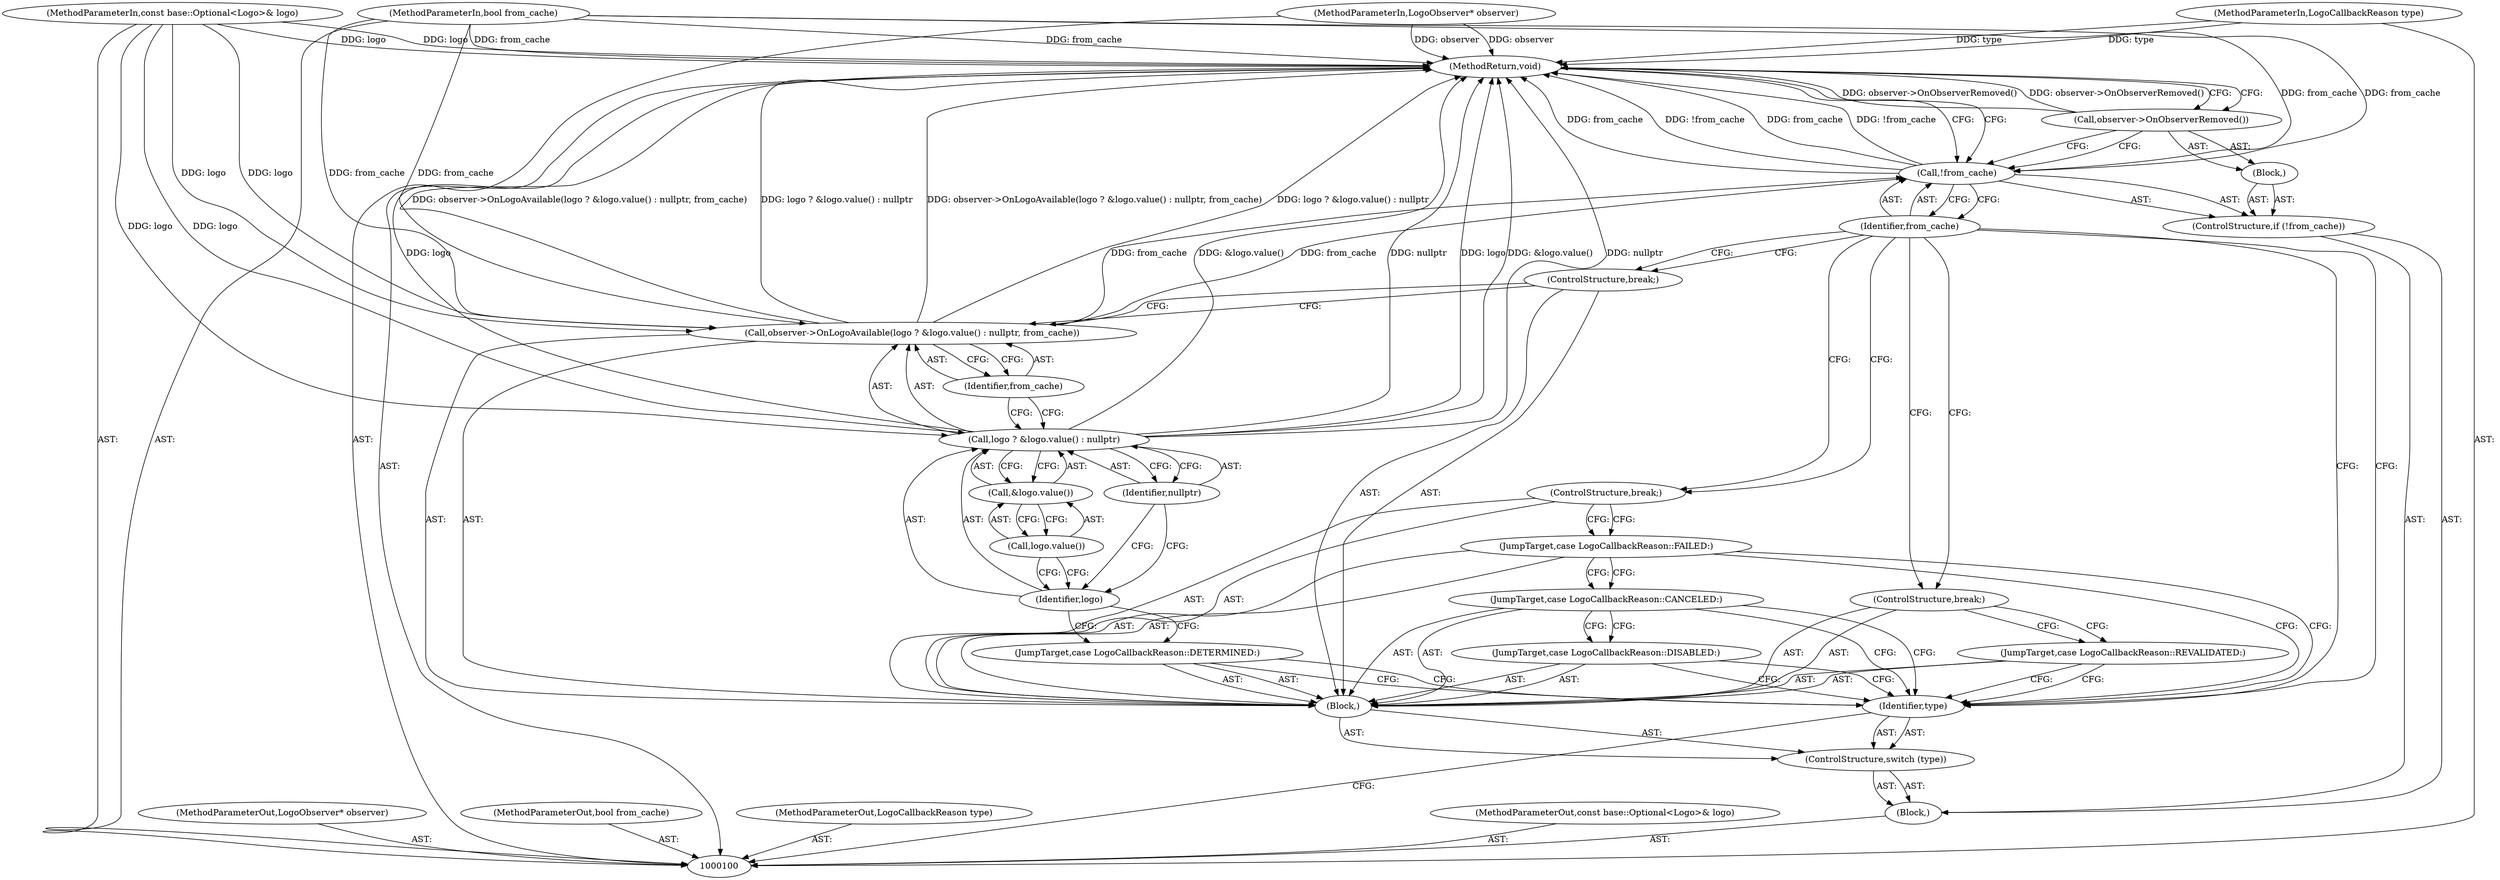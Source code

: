 digraph "1_Chrome_deaa07bec5d105ffc546d37eba3da4cba341fc03_5" {
"1000129" [label="(MethodReturn,void)"];
"1000101" [label="(MethodParameterIn,LogoObserver* observer)"];
"1000162" [label="(MethodParameterOut,LogoObserver* observer)"];
"1000113" [label="(JumpTarget,case LogoCallbackReason::REVALIDATED:)"];
"1000114" [label="(ControlStructure,break;)"];
"1000115" [label="(JumpTarget,case LogoCallbackReason::DETERMINED:)"];
"1000117" [label="(Call,logo ? &logo.value() : nullptr)"];
"1000118" [label="(Identifier,logo)"];
"1000119" [label="(Call,&logo.value())"];
"1000120" [label="(Call,logo.value())"];
"1000121" [label="(Identifier,nullptr)"];
"1000116" [label="(Call,observer->OnLogoAvailable(logo ? &logo.value() : nullptr, from_cache))"];
"1000122" [label="(Identifier,from_cache)"];
"1000123" [label="(ControlStructure,break;)"];
"1000127" [label="(Block,)"];
"1000124" [label="(ControlStructure,if (!from_cache))"];
"1000125" [label="(Call,!from_cache)"];
"1000126" [label="(Identifier,from_cache)"];
"1000128" [label="(Call,observer->OnObserverRemoved())"];
"1000102" [label="(MethodParameterIn,bool from_cache)"];
"1000163" [label="(MethodParameterOut,bool from_cache)"];
"1000103" [label="(MethodParameterIn,LogoCallbackReason type)"];
"1000164" [label="(MethodParameterOut,LogoCallbackReason type)"];
"1000104" [label="(MethodParameterIn,const base::Optional<Logo>& logo)"];
"1000165" [label="(MethodParameterOut,const base::Optional<Logo>& logo)"];
"1000105" [label="(Block,)"];
"1000107" [label="(Identifier,type)"];
"1000108" [label="(Block,)"];
"1000106" [label="(ControlStructure,switch (type))"];
"1000109" [label="(JumpTarget,case LogoCallbackReason::DISABLED:)"];
"1000110" [label="(JumpTarget,case LogoCallbackReason::CANCELED:)"];
"1000111" [label="(JumpTarget,case LogoCallbackReason::FAILED:)"];
"1000112" [label="(ControlStructure,break;)"];
"1000129" -> "1000100"  [label="AST: "];
"1000129" -> "1000128"  [label="CFG: "];
"1000129" -> "1000125"  [label="CFG: "];
"1000116" -> "1000129"  [label="DDG: logo ? &logo.value() : nullptr"];
"1000116" -> "1000129"  [label="DDG: observer->OnLogoAvailable(logo ? &logo.value() : nullptr, from_cache)"];
"1000125" -> "1000129"  [label="DDG: from_cache"];
"1000125" -> "1000129"  [label="DDG: !from_cache"];
"1000104" -> "1000129"  [label="DDG: logo"];
"1000103" -> "1000129"  [label="DDG: type"];
"1000117" -> "1000129"  [label="DDG: nullptr"];
"1000117" -> "1000129"  [label="DDG: logo"];
"1000117" -> "1000129"  [label="DDG: &logo.value()"];
"1000102" -> "1000129"  [label="DDG: from_cache"];
"1000128" -> "1000129"  [label="DDG: observer->OnObserverRemoved()"];
"1000101" -> "1000129"  [label="DDG: observer"];
"1000101" -> "1000100"  [label="AST: "];
"1000101" -> "1000129"  [label="DDG: observer"];
"1000162" -> "1000100"  [label="AST: "];
"1000113" -> "1000108"  [label="AST: "];
"1000113" -> "1000107"  [label="CFG: "];
"1000114" -> "1000113"  [label="CFG: "];
"1000114" -> "1000108"  [label="AST: "];
"1000114" -> "1000113"  [label="CFG: "];
"1000126" -> "1000114"  [label="CFG: "];
"1000115" -> "1000108"  [label="AST: "];
"1000115" -> "1000107"  [label="CFG: "];
"1000118" -> "1000115"  [label="CFG: "];
"1000117" -> "1000116"  [label="AST: "];
"1000117" -> "1000119"  [label="CFG: "];
"1000117" -> "1000121"  [label="CFG: "];
"1000118" -> "1000117"  [label="AST: "];
"1000119" -> "1000117"  [label="AST: "];
"1000121" -> "1000117"  [label="AST: "];
"1000122" -> "1000117"  [label="CFG: "];
"1000117" -> "1000129"  [label="DDG: nullptr"];
"1000117" -> "1000129"  [label="DDG: logo"];
"1000117" -> "1000129"  [label="DDG: &logo.value()"];
"1000104" -> "1000117"  [label="DDG: logo"];
"1000118" -> "1000117"  [label="AST: "];
"1000118" -> "1000115"  [label="CFG: "];
"1000120" -> "1000118"  [label="CFG: "];
"1000121" -> "1000118"  [label="CFG: "];
"1000119" -> "1000117"  [label="AST: "];
"1000119" -> "1000120"  [label="CFG: "];
"1000120" -> "1000119"  [label="AST: "];
"1000117" -> "1000119"  [label="CFG: "];
"1000120" -> "1000119"  [label="AST: "];
"1000120" -> "1000118"  [label="CFG: "];
"1000119" -> "1000120"  [label="CFG: "];
"1000121" -> "1000117"  [label="AST: "];
"1000121" -> "1000118"  [label="CFG: "];
"1000117" -> "1000121"  [label="CFG: "];
"1000116" -> "1000108"  [label="AST: "];
"1000116" -> "1000122"  [label="CFG: "];
"1000117" -> "1000116"  [label="AST: "];
"1000122" -> "1000116"  [label="AST: "];
"1000123" -> "1000116"  [label="CFG: "];
"1000116" -> "1000129"  [label="DDG: logo ? &logo.value() : nullptr"];
"1000116" -> "1000129"  [label="DDG: observer->OnLogoAvailable(logo ? &logo.value() : nullptr, from_cache)"];
"1000104" -> "1000116"  [label="DDG: logo"];
"1000102" -> "1000116"  [label="DDG: from_cache"];
"1000116" -> "1000125"  [label="DDG: from_cache"];
"1000122" -> "1000116"  [label="AST: "];
"1000122" -> "1000117"  [label="CFG: "];
"1000116" -> "1000122"  [label="CFG: "];
"1000123" -> "1000108"  [label="AST: "];
"1000123" -> "1000116"  [label="CFG: "];
"1000126" -> "1000123"  [label="CFG: "];
"1000127" -> "1000124"  [label="AST: "];
"1000128" -> "1000127"  [label="AST: "];
"1000124" -> "1000105"  [label="AST: "];
"1000125" -> "1000124"  [label="AST: "];
"1000127" -> "1000124"  [label="AST: "];
"1000125" -> "1000124"  [label="AST: "];
"1000125" -> "1000126"  [label="CFG: "];
"1000126" -> "1000125"  [label="AST: "];
"1000128" -> "1000125"  [label="CFG: "];
"1000129" -> "1000125"  [label="CFG: "];
"1000125" -> "1000129"  [label="DDG: from_cache"];
"1000125" -> "1000129"  [label="DDG: !from_cache"];
"1000116" -> "1000125"  [label="DDG: from_cache"];
"1000102" -> "1000125"  [label="DDG: from_cache"];
"1000126" -> "1000125"  [label="AST: "];
"1000126" -> "1000107"  [label="CFG: "];
"1000126" -> "1000112"  [label="CFG: "];
"1000126" -> "1000114"  [label="CFG: "];
"1000126" -> "1000123"  [label="CFG: "];
"1000125" -> "1000126"  [label="CFG: "];
"1000128" -> "1000127"  [label="AST: "];
"1000128" -> "1000125"  [label="CFG: "];
"1000129" -> "1000128"  [label="CFG: "];
"1000128" -> "1000129"  [label="DDG: observer->OnObserverRemoved()"];
"1000102" -> "1000100"  [label="AST: "];
"1000102" -> "1000129"  [label="DDG: from_cache"];
"1000102" -> "1000116"  [label="DDG: from_cache"];
"1000102" -> "1000125"  [label="DDG: from_cache"];
"1000163" -> "1000100"  [label="AST: "];
"1000103" -> "1000100"  [label="AST: "];
"1000103" -> "1000129"  [label="DDG: type"];
"1000164" -> "1000100"  [label="AST: "];
"1000104" -> "1000100"  [label="AST: "];
"1000104" -> "1000129"  [label="DDG: logo"];
"1000104" -> "1000116"  [label="DDG: logo"];
"1000104" -> "1000117"  [label="DDG: logo"];
"1000165" -> "1000100"  [label="AST: "];
"1000105" -> "1000100"  [label="AST: "];
"1000106" -> "1000105"  [label="AST: "];
"1000124" -> "1000105"  [label="AST: "];
"1000107" -> "1000106"  [label="AST: "];
"1000107" -> "1000100"  [label="CFG: "];
"1000109" -> "1000107"  [label="CFG: "];
"1000110" -> "1000107"  [label="CFG: "];
"1000111" -> "1000107"  [label="CFG: "];
"1000113" -> "1000107"  [label="CFG: "];
"1000115" -> "1000107"  [label="CFG: "];
"1000126" -> "1000107"  [label="CFG: "];
"1000108" -> "1000106"  [label="AST: "];
"1000109" -> "1000108"  [label="AST: "];
"1000110" -> "1000108"  [label="AST: "];
"1000111" -> "1000108"  [label="AST: "];
"1000112" -> "1000108"  [label="AST: "];
"1000113" -> "1000108"  [label="AST: "];
"1000114" -> "1000108"  [label="AST: "];
"1000115" -> "1000108"  [label="AST: "];
"1000116" -> "1000108"  [label="AST: "];
"1000123" -> "1000108"  [label="AST: "];
"1000106" -> "1000105"  [label="AST: "];
"1000107" -> "1000106"  [label="AST: "];
"1000108" -> "1000106"  [label="AST: "];
"1000109" -> "1000108"  [label="AST: "];
"1000109" -> "1000107"  [label="CFG: "];
"1000110" -> "1000109"  [label="CFG: "];
"1000110" -> "1000108"  [label="AST: "];
"1000110" -> "1000107"  [label="CFG: "];
"1000110" -> "1000109"  [label="CFG: "];
"1000111" -> "1000110"  [label="CFG: "];
"1000111" -> "1000108"  [label="AST: "];
"1000111" -> "1000107"  [label="CFG: "];
"1000111" -> "1000110"  [label="CFG: "];
"1000112" -> "1000111"  [label="CFG: "];
"1000112" -> "1000108"  [label="AST: "];
"1000112" -> "1000111"  [label="CFG: "];
"1000126" -> "1000112"  [label="CFG: "];
}
